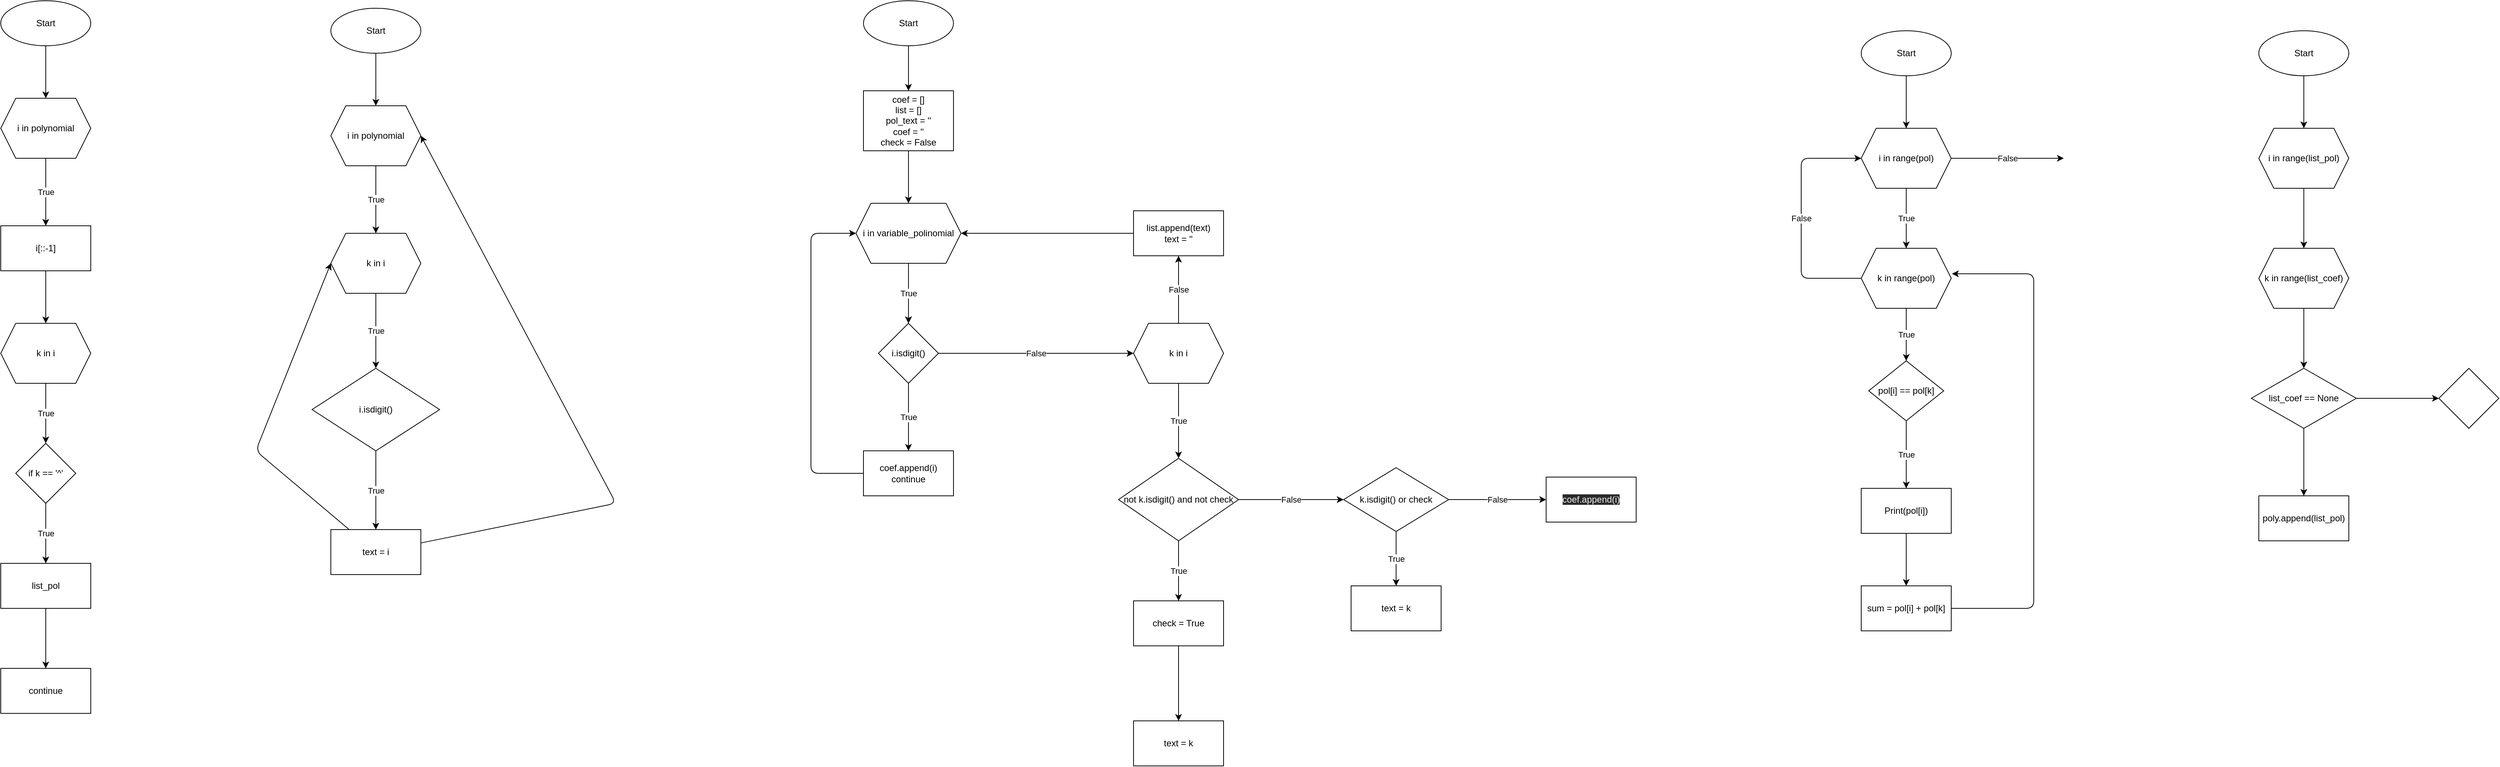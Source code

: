 <mxfile>
    <diagram id="-hjerftAarIwnBodCDaE" name="Page-1">
        <mxGraphModel dx="1375" dy="453" grid="1" gridSize="10" guides="1" tooltips="1" connect="1" arrows="1" fold="1" page="1" pageScale="1" pageWidth="1100" pageHeight="850" math="0" shadow="0">
            <root>
                <mxCell id="0"/>
                <mxCell id="1" parent="0"/>
                <mxCell id="7" value="" style="edgeStyle=none;html=1;" parent="1" source="2" target="6" edge="1">
                    <mxGeometry relative="1" as="geometry"/>
                </mxCell>
                <mxCell id="2" value="Start" style="ellipse;whiteSpace=wrap;html=1;" parent="1" vertex="1">
                    <mxGeometry x="490" y="20" width="120" height="60" as="geometry"/>
                </mxCell>
                <mxCell id="9" value="True" style="edgeStyle=none;html=1;" parent="1" source="6" target="8" edge="1">
                    <mxGeometry relative="1" as="geometry"/>
                </mxCell>
                <mxCell id="6" value="i in polynomial" style="shape=hexagon;perimeter=hexagonPerimeter2;whiteSpace=wrap;html=1;fixedSize=1;" parent="1" vertex="1">
                    <mxGeometry x="490" y="150" width="120" height="80" as="geometry"/>
                </mxCell>
                <mxCell id="11" value="" style="edgeStyle=none;html=1;" parent="1" source="8" target="10" edge="1">
                    <mxGeometry relative="1" as="geometry"/>
                </mxCell>
                <mxCell id="8" value="i[::-1]" style="whiteSpace=wrap;html=1;" parent="1" vertex="1">
                    <mxGeometry x="490" y="320" width="120" height="60" as="geometry"/>
                </mxCell>
                <mxCell id="13" value="True" style="edgeStyle=none;html=1;" parent="1" source="10" target="12" edge="1">
                    <mxGeometry relative="1" as="geometry"/>
                </mxCell>
                <mxCell id="10" value="k in i" style="shape=hexagon;perimeter=hexagonPerimeter2;whiteSpace=wrap;html=1;fixedSize=1;" parent="1" vertex="1">
                    <mxGeometry x="490" y="450" width="120" height="80" as="geometry"/>
                </mxCell>
                <mxCell id="17" value="True" style="edgeStyle=none;html=1;" parent="1" source="12" target="16" edge="1">
                    <mxGeometry relative="1" as="geometry"/>
                </mxCell>
                <mxCell id="12" value="if k == '^'" style="rhombus;whiteSpace=wrap;html=1;" parent="1" vertex="1">
                    <mxGeometry x="510" y="610" width="80" height="80" as="geometry"/>
                </mxCell>
                <mxCell id="14" value="continue" style="whiteSpace=wrap;html=1;" parent="1" vertex="1">
                    <mxGeometry x="490" y="910" width="120" height="60" as="geometry"/>
                </mxCell>
                <mxCell id="18" value="" style="edgeStyle=none;html=1;" parent="1" source="16" target="14" edge="1">
                    <mxGeometry relative="1" as="geometry"/>
                </mxCell>
                <mxCell id="16" value="list_pol" style="whiteSpace=wrap;html=1;" parent="1" vertex="1">
                    <mxGeometry x="490" y="770" width="120" height="60" as="geometry"/>
                </mxCell>
                <mxCell id="21" value="" style="edgeStyle=none;html=1;" parent="1" source="19" target="20" edge="1">
                    <mxGeometry relative="1" as="geometry"/>
                </mxCell>
                <mxCell id="19" value="Start" style="ellipse;whiteSpace=wrap;html=1;" parent="1" vertex="1">
                    <mxGeometry x="930" y="30" width="120" height="60" as="geometry"/>
                </mxCell>
                <mxCell id="27" value="True" style="edgeStyle=none;html=1;" parent="1" source="20" target="26" edge="1">
                    <mxGeometry relative="1" as="geometry"/>
                </mxCell>
                <mxCell id="20" value="i in polynomial" style="shape=hexagon;perimeter=hexagonPerimeter2;whiteSpace=wrap;html=1;fixedSize=1;" parent="1" vertex="1">
                    <mxGeometry x="930" y="160" width="120" height="80" as="geometry"/>
                </mxCell>
                <mxCell id="25" value="True" style="edgeStyle=none;html=1;" parent="1" source="22" target="24" edge="1">
                    <mxGeometry relative="1" as="geometry"/>
                </mxCell>
                <mxCell id="22" value="i.isdigit()" style="rhombus;whiteSpace=wrap;html=1;" parent="1" vertex="1">
                    <mxGeometry x="905" y="510" width="170" height="110" as="geometry"/>
                </mxCell>
                <mxCell id="30" style="edgeStyle=none;html=1;entryX=1;entryY=0.5;entryDx=0;entryDy=0;" parent="1" source="24" target="20" edge="1">
                    <mxGeometry relative="1" as="geometry">
                        <mxPoint x="1140" y="200" as="targetPoint"/>
                        <Array as="points">
                            <mxPoint x="1310" y="690"/>
                        </Array>
                    </mxGeometry>
                </mxCell>
                <mxCell id="32" style="edgeStyle=none;html=1;entryX=0;entryY=0.5;entryDx=0;entryDy=0;" parent="1" source="24" target="26" edge="1">
                    <mxGeometry relative="1" as="geometry">
                        <Array as="points">
                            <mxPoint x="830" y="620"/>
                        </Array>
                    </mxGeometry>
                </mxCell>
                <mxCell id="24" value="text = i" style="whiteSpace=wrap;html=1;" parent="1" vertex="1">
                    <mxGeometry x="930" y="725" width="120" height="60" as="geometry"/>
                </mxCell>
                <mxCell id="28" value="True" style="edgeStyle=none;html=1;" parent="1" source="26" target="22" edge="1">
                    <mxGeometry relative="1" as="geometry"/>
                </mxCell>
                <mxCell id="26" value="k in i" style="shape=hexagon;perimeter=hexagonPerimeter2;whiteSpace=wrap;html=1;fixedSize=1;" parent="1" vertex="1">
                    <mxGeometry x="930" y="330" width="120" height="80" as="geometry"/>
                </mxCell>
                <mxCell id="35" value="" style="edgeStyle=none;html=1;" parent="1" source="33" target="34" edge="1">
                    <mxGeometry relative="1" as="geometry"/>
                </mxCell>
                <mxCell id="33" value="Start" style="ellipse;whiteSpace=wrap;html=1;" parent="1" vertex="1">
                    <mxGeometry x="1640" y="20" width="120" height="60" as="geometry"/>
                </mxCell>
                <mxCell id="37" value="" style="edgeStyle=none;html=1;" parent="1" source="34" target="36" edge="1">
                    <mxGeometry relative="1" as="geometry"/>
                </mxCell>
                <mxCell id="34" value="coef = []&lt;br&gt;list = []&lt;br&gt;pol_text = ''&lt;br&gt;coef = ''&lt;br&gt;check = False" style="whiteSpace=wrap;html=1;" parent="1" vertex="1">
                    <mxGeometry x="1640" y="140" width="120" height="80" as="geometry"/>
                </mxCell>
                <mxCell id="39" value="" style="edgeStyle=none;html=1;" parent="1" source="36" target="38" edge="1">
                    <mxGeometry relative="1" as="geometry"/>
                </mxCell>
                <mxCell id="44" value="True" style="edgeStyle=none;html=1;" parent="1" source="36" target="38" edge="1">
                    <mxGeometry relative="1" as="geometry"/>
                </mxCell>
                <mxCell id="36" value="i in variable_polinomial" style="shape=hexagon;perimeter=hexagonPerimeter2;whiteSpace=wrap;html=1;fixedSize=1;" parent="1" vertex="1">
                    <mxGeometry x="1630" y="290" width="140" height="80" as="geometry"/>
                </mxCell>
                <mxCell id="41" value="True" style="edgeStyle=none;html=1;" parent="1" source="38" target="40" edge="1">
                    <mxGeometry relative="1" as="geometry"/>
                </mxCell>
                <mxCell id="43" value="False" style="edgeStyle=none;html=1;" parent="1" source="38" target="42" edge="1">
                    <mxGeometry relative="1" as="geometry"/>
                </mxCell>
                <mxCell id="38" value="i.isdigit()" style="rhombus;whiteSpace=wrap;html=1;" parent="1" vertex="1">
                    <mxGeometry x="1660" y="450" width="80" height="80" as="geometry"/>
                </mxCell>
                <mxCell id="76" style="edgeStyle=none;html=1;entryX=0;entryY=0.5;entryDx=0;entryDy=0;" parent="1" source="40" target="36" edge="1">
                    <mxGeometry relative="1" as="geometry">
                        <Array as="points">
                            <mxPoint x="1570" y="650"/>
                            <mxPoint x="1570" y="330"/>
                        </Array>
                    </mxGeometry>
                </mxCell>
                <mxCell id="40" value="coef.append(i)&lt;br&gt;continue" style="whiteSpace=wrap;html=1;" parent="1" vertex="1">
                    <mxGeometry x="1640" y="620" width="120" height="60" as="geometry"/>
                </mxCell>
                <mxCell id="55" value="True" style="edgeStyle=none;html=1;" parent="1" source="42" edge="1">
                    <mxGeometry relative="1" as="geometry">
                        <mxPoint x="2060" y="630" as="targetPoint"/>
                    </mxGeometry>
                </mxCell>
                <mxCell id="66" value="False" style="edgeStyle=none;html=1;entryX=0.5;entryY=1;entryDx=0;entryDy=0;" parent="1" source="42" target="65" edge="1">
                    <mxGeometry relative="1" as="geometry"/>
                </mxCell>
                <mxCell id="42" value="k in i" style="shape=hexagon;perimeter=hexagonPerimeter2;whiteSpace=wrap;html=1;fixedSize=1;" parent="1" vertex="1">
                    <mxGeometry x="2000" y="450" width="120" height="80" as="geometry"/>
                </mxCell>
                <mxCell id="57" value="True" style="edgeStyle=none;html=1;" parent="1" target="52" edge="1">
                    <mxGeometry relative="1" as="geometry">
                        <mxPoint x="2060" y="740" as="sourcePoint"/>
                    </mxGeometry>
                </mxCell>
                <mxCell id="64" value="False" style="edgeStyle=none;html=1;" parent="1" source="47" target="63" edge="1">
                    <mxGeometry relative="1" as="geometry"/>
                </mxCell>
                <mxCell id="47" value="not k.isdigit() and not check" style="rhombus;whiteSpace=wrap;html=1;" parent="1" vertex="1">
                    <mxGeometry x="1980" y="630" width="160" height="110" as="geometry"/>
                </mxCell>
                <mxCell id="49" value="text = k" style="whiteSpace=wrap;html=1;" parent="1" vertex="1">
                    <mxGeometry x="2000" y="980" width="120" height="60" as="geometry"/>
                </mxCell>
                <mxCell id="58" value="" style="edgeStyle=none;html=1;" parent="1" source="52" target="49" edge="1">
                    <mxGeometry relative="1" as="geometry"/>
                </mxCell>
                <mxCell id="52" value="check = True" style="whiteSpace=wrap;html=1;" parent="1" vertex="1">
                    <mxGeometry x="2000" y="820" width="120" height="60" as="geometry"/>
                </mxCell>
                <mxCell id="69" value="True" style="edgeStyle=none;html=1;" parent="1" source="63" target="68" edge="1">
                    <mxGeometry relative="1" as="geometry"/>
                </mxCell>
                <mxCell id="73" value="False" style="edgeStyle=none;html=1;entryX=0;entryY=0.5;entryDx=0;entryDy=0;" parent="1" source="63" target="74" edge="1">
                    <mxGeometry relative="1" as="geometry">
                        <mxPoint x="1680" y="800" as="targetPoint"/>
                        <Array as="points">
                            <mxPoint x="2490" y="685"/>
                        </Array>
                    </mxGeometry>
                </mxCell>
                <mxCell id="63" value="k.isdigit() or check" style="rhombus;whiteSpace=wrap;html=1;" parent="1" vertex="1">
                    <mxGeometry x="2280" y="642.5" width="140" height="85" as="geometry"/>
                </mxCell>
                <mxCell id="67" style="edgeStyle=none;html=1;entryX=1;entryY=0.5;entryDx=0;entryDy=0;" parent="1" source="65" target="36" edge="1">
                    <mxGeometry relative="1" as="geometry"/>
                </mxCell>
                <mxCell id="65" value="list.append(text)&lt;br&gt;text = ''" style="whiteSpace=wrap;html=1;" parent="1" vertex="1">
                    <mxGeometry x="2000" y="300" width="120" height="60" as="geometry"/>
                </mxCell>
                <mxCell id="68" value="text = k" style="whiteSpace=wrap;html=1;" parent="1" vertex="1">
                    <mxGeometry x="2290" y="800" width="120" height="60" as="geometry"/>
                </mxCell>
                <mxCell id="74" value="&#10;&#10;&lt;span style=&quot;color: rgb(240, 240, 240); font-family: helvetica; font-size: 12px; font-style: normal; font-weight: 400; letter-spacing: normal; text-align: center; text-indent: 0px; text-transform: none; word-spacing: 0px; background-color: rgb(42, 42, 42); display: inline; float: none;&quot;&gt;coef.append(i)&lt;/span&gt;&#10;&#10;" style="whiteSpace=wrap;html=1;" parent="1" vertex="1">
                    <mxGeometry x="2550" y="655" width="120" height="60" as="geometry"/>
                </mxCell>
                <mxCell id="79" value="" style="edgeStyle=none;html=1;" parent="1" source="77" target="78" edge="1">
                    <mxGeometry relative="1" as="geometry"/>
                </mxCell>
                <mxCell id="77" value="Start" style="ellipse;whiteSpace=wrap;html=1;" parent="1" vertex="1">
                    <mxGeometry x="2970" y="60" width="120" height="60" as="geometry"/>
                </mxCell>
                <mxCell id="83" value="True" style="edgeStyle=none;html=1;" parent="1" source="78" target="82" edge="1">
                    <mxGeometry relative="1" as="geometry"/>
                </mxCell>
                <mxCell id="89" value="False" style="edgeStyle=none;html=1;" parent="1" source="78" edge="1">
                    <mxGeometry relative="1" as="geometry">
                        <mxPoint x="3240" y="230" as="targetPoint"/>
                    </mxGeometry>
                </mxCell>
                <mxCell id="78" value="i in range(pol)" style="shape=hexagon;perimeter=hexagonPerimeter2;whiteSpace=wrap;html=1;fixedSize=1;" parent="1" vertex="1">
                    <mxGeometry x="2970" y="190" width="120" height="80" as="geometry"/>
                </mxCell>
                <mxCell id="86" value="True" style="edgeStyle=none;html=1;" parent="1" source="80" target="85" edge="1">
                    <mxGeometry relative="1" as="geometry"/>
                </mxCell>
                <mxCell id="80" value="pol[i] == pol[k]" style="rhombus;whiteSpace=wrap;html=1;" parent="1" vertex="1">
                    <mxGeometry x="2980" y="500" width="100" height="80" as="geometry"/>
                </mxCell>
                <mxCell id="84" value="True" style="edgeStyle=none;html=1;" parent="1" source="82" target="80" edge="1">
                    <mxGeometry relative="1" as="geometry"/>
                </mxCell>
                <mxCell id="88" value="False" style="edgeStyle=none;html=1;entryX=0;entryY=0.5;entryDx=0;entryDy=0;" parent="1" source="82" target="78" edge="1">
                    <mxGeometry relative="1" as="geometry">
                        <Array as="points">
                            <mxPoint x="2890" y="390"/>
                            <mxPoint x="2890" y="230"/>
                        </Array>
                    </mxGeometry>
                </mxCell>
                <mxCell id="82" value="k in range(pol)" style="shape=hexagon;perimeter=hexagonPerimeter2;whiteSpace=wrap;html=1;fixedSize=1;" parent="1" vertex="1">
                    <mxGeometry x="2970" y="350" width="120" height="80" as="geometry"/>
                </mxCell>
                <mxCell id="91" value="" style="edgeStyle=none;html=1;" parent="1" source="85" target="90" edge="1">
                    <mxGeometry relative="1" as="geometry"/>
                </mxCell>
                <mxCell id="85" value="Print(pol[i])" style="whiteSpace=wrap;html=1;" parent="1" vertex="1">
                    <mxGeometry x="2970" y="670" width="120" height="60" as="geometry"/>
                </mxCell>
                <mxCell id="92" style="edgeStyle=none;html=1;entryX=1.008;entryY=0.425;entryDx=0;entryDy=0;entryPerimeter=0;" parent="1" source="90" target="82" edge="1">
                    <mxGeometry relative="1" as="geometry">
                        <mxPoint x="3200" y="700" as="targetPoint"/>
                        <Array as="points">
                            <mxPoint x="3200" y="830"/>
                            <mxPoint x="3200" y="384"/>
                        </Array>
                    </mxGeometry>
                </mxCell>
                <mxCell id="90" value="sum = pol[i] + pol[k]" style="whiteSpace=wrap;html=1;" parent="1" vertex="1">
                    <mxGeometry x="2970" y="800" width="120" height="60" as="geometry"/>
                </mxCell>
                <mxCell id="95" value="" style="edgeStyle=none;html=1;" edge="1" parent="1" source="93" target="94">
                    <mxGeometry relative="1" as="geometry"/>
                </mxCell>
                <mxCell id="93" value="Start" style="ellipse;whiteSpace=wrap;html=1;" vertex="1" parent="1">
                    <mxGeometry x="3500" y="60" width="120" height="60" as="geometry"/>
                </mxCell>
                <mxCell id="97" value="" style="edgeStyle=none;html=1;" edge="1" parent="1" source="94" target="96">
                    <mxGeometry relative="1" as="geometry"/>
                </mxCell>
                <mxCell id="94" value="i in range(list_pol)" style="shape=hexagon;perimeter=hexagonPerimeter2;whiteSpace=wrap;html=1;fixedSize=1;" vertex="1" parent="1">
                    <mxGeometry x="3500" y="190" width="120" height="80" as="geometry"/>
                </mxCell>
                <mxCell id="99" value="" style="edgeStyle=none;html=1;" edge="1" parent="1" source="96" target="98">
                    <mxGeometry relative="1" as="geometry"/>
                </mxCell>
                <mxCell id="96" value="k in range(list_coef)" style="shape=hexagon;perimeter=hexagonPerimeter2;whiteSpace=wrap;html=1;fixedSize=1;" vertex="1" parent="1">
                    <mxGeometry x="3500" y="350" width="120" height="80" as="geometry"/>
                </mxCell>
                <mxCell id="101" value="" style="edgeStyle=none;html=1;" edge="1" parent="1" source="98" target="100">
                    <mxGeometry relative="1" as="geometry"/>
                </mxCell>
                <mxCell id="103" value="" style="edgeStyle=none;html=1;" edge="1" parent="1" source="98" target="102">
                    <mxGeometry relative="1" as="geometry"/>
                </mxCell>
                <mxCell id="98" value="list_coef == None" style="rhombus;whiteSpace=wrap;html=1;" vertex="1" parent="1">
                    <mxGeometry x="3490" y="510" width="140" height="80" as="geometry"/>
                </mxCell>
                <mxCell id="100" value="" style="rhombus;whiteSpace=wrap;html=1;" vertex="1" parent="1">
                    <mxGeometry x="3740" y="510" width="80" height="80" as="geometry"/>
                </mxCell>
                <mxCell id="102" value="poly.append(list_pol)" style="whiteSpace=wrap;html=1;" vertex="1" parent="1">
                    <mxGeometry x="3500" y="680" width="120" height="60" as="geometry"/>
                </mxCell>
            </root>
        </mxGraphModel>
    </diagram>
</mxfile>